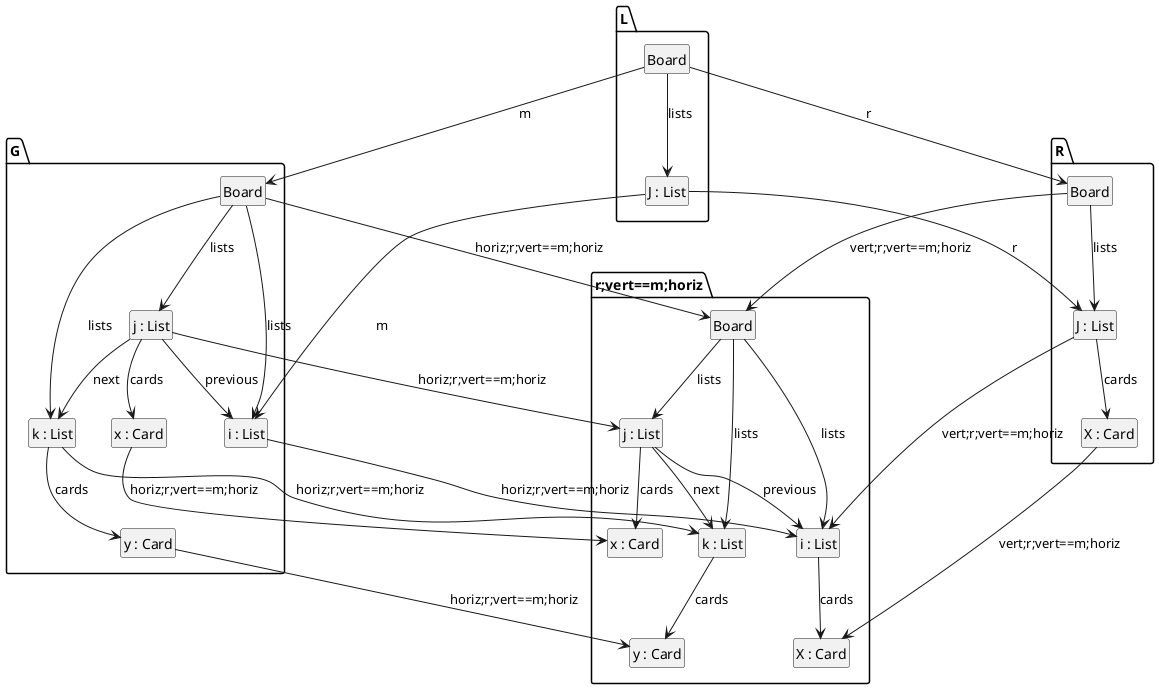 @startuml
skinparam shadowing false
hide members
hide circle
class "L.Board"
class "L.J : List"
"L.Board"-->"L.J : List" : "lists"
class "R.Board"
class "R.J : List"
class "R.X : Card"
"R.Board"-->"R.J : List" : "lists"
"R.J : List"-->"R.X : Card" : "cards"
class "G.Board"
class "G.i : List"
class "G.j : List"
class "G.x : Card"
class "G.k : List"
class "G.y : Card"
"G.Board"-->"G.i : List" : "lists"
"G.Board"-->"G.j : List" : "lists"
"G.Board"-->"G.k : List" : "lists"
"G.j : List"-->"G.i : List" : "previous"
"G.j : List"-->"G.k : List" : "next"
"G.j : List"-->"G.x : Card" : "cards"
"G.k : List"-->"G.y : Card" : "cards"
class "r;vert==m;horiz.Board"
class "r;vert==m;horiz.i : List"
class "r;vert==m;horiz.j : List"
class "r;vert==m;horiz.x : Card"
class "r;vert==m;horiz.k : List"
class "r;vert==m;horiz.y : Card"
class "r;vert==m;horiz.X : Card"
"r;vert==m;horiz.Board"-->"r;vert==m;horiz.i : List" : "lists"
"r;vert==m;horiz.Board"-->"r;vert==m;horiz.j : List" : "lists"
"r;vert==m;horiz.Board"-->"r;vert==m;horiz.k : List" : "lists"
"r;vert==m;horiz.j : List"-->"r;vert==m;horiz.i : List" : "previous"
"r;vert==m;horiz.j : List"-->"r;vert==m;horiz.k : List" : "next"
"r;vert==m;horiz.j : List"-->"r;vert==m;horiz.x : Card" : "cards"
"r;vert==m;horiz.k : List"-->"r;vert==m;horiz.y : Card" : "cards"
"r;vert==m;horiz.i : List"-->"r;vert==m;horiz.X : Card" : "cards"
"L.Board" --> "R.Board" : "r"
"L.J : List" --> "R.J : List" : "r"
"L.Board" --> "G.Board" : "m"
"L.J : List" --> "G.i : List" : "m"
"G.Board" --> "r;vert==m;horiz.Board" : "horiz;r;vert==m;horiz"
"G.i : List" --> "r;vert==m;horiz.i : List" : "horiz;r;vert==m;horiz"
"G.j : List" --> "r;vert==m;horiz.j : List" : "horiz;r;vert==m;horiz"
"G.x : Card" --> "r;vert==m;horiz.x : Card" : "horiz;r;vert==m;horiz"
"G.k : List" --> "r;vert==m;horiz.k : List" : "horiz;r;vert==m;horiz"
"G.y : Card" --> "r;vert==m;horiz.y : Card" : "horiz;r;vert==m;horiz"
"R.Board" --> "r;vert==m;horiz.Board" : "vert;r;vert==m;horiz"
"R.J : List" --> "r;vert==m;horiz.i : List" : "vert;r;vert==m;horiz"
"R.X : Card" --> "r;vert==m;horiz.X : Card" : "vert;r;vert==m;horiz"
@enduml
